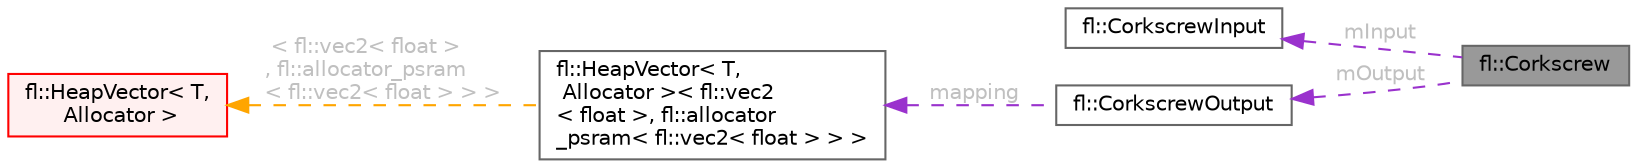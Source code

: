 digraph "fl::Corkscrew"
{
 // INTERACTIVE_SVG=YES
 // LATEX_PDF_SIZE
  bgcolor="transparent";
  edge [fontname=Helvetica,fontsize=10,labelfontname=Helvetica,labelfontsize=10];
  node [fontname=Helvetica,fontsize=10,shape=box,height=0.2,width=0.4];
  rankdir="LR";
  Node1 [id="Node000001",label="fl::Corkscrew",height=0.2,width=0.4,color="gray40", fillcolor="grey60", style="filled", fontcolor="black",tooltip=" "];
  Node2 -> Node1 [id="edge1_Node000001_Node000002",dir="back",color="darkorchid3",style="dashed",tooltip=" ",label=" mInput",fontcolor="grey" ];
  Node2 [id="Node000002",label="fl::CorkscrewInput",height=0.2,width=0.4,color="gray40", fillcolor="white", style="filled",URL="$d6/d7c/structfl_1_1_corkscrew_input.html",tooltip="Generates a mapping from corkscrew to cylindrical coordinates."];
  Node3 -> Node1 [id="edge2_Node000001_Node000003",dir="back",color="darkorchid3",style="dashed",tooltip=" ",label=" mOutput",fontcolor="grey" ];
  Node3 [id="Node000003",label="fl::CorkscrewOutput",height=0.2,width=0.4,color="gray40", fillcolor="white", style="filled",URL="$d7/d93/structfl_1_1_corkscrew_output.html",tooltip=" "];
  Node4 -> Node3 [id="edge3_Node000003_Node000004",dir="back",color="darkorchid3",style="dashed",tooltip=" ",label=" mapping",fontcolor="grey" ];
  Node4 [id="Node000004",label="fl::HeapVector\< T,\l Allocator \>\< fl::vec2\l\< float \>, fl::allocator\l_psram\< fl::vec2\< float \> \> \>",height=0.2,width=0.4,color="gray40", fillcolor="white", style="filled",URL="$db/ddd/classfl_1_1_heap_vector.html",tooltip=" "];
  Node5 -> Node4 [id="edge4_Node000004_Node000005",dir="back",color="orange",style="dashed",tooltip=" ",label=" \< fl::vec2\< float \>\l, fl::allocator_psram\l\< fl::vec2\< float \> \> \>",fontcolor="grey" ];
  Node5 [id="Node000005",label="fl::HeapVector\< T,\l Allocator \>",height=0.2,width=0.4,color="red", fillcolor="#FFF0F0", style="filled",URL="$db/ddd/classfl_1_1_heap_vector.html",tooltip=" "];
}

